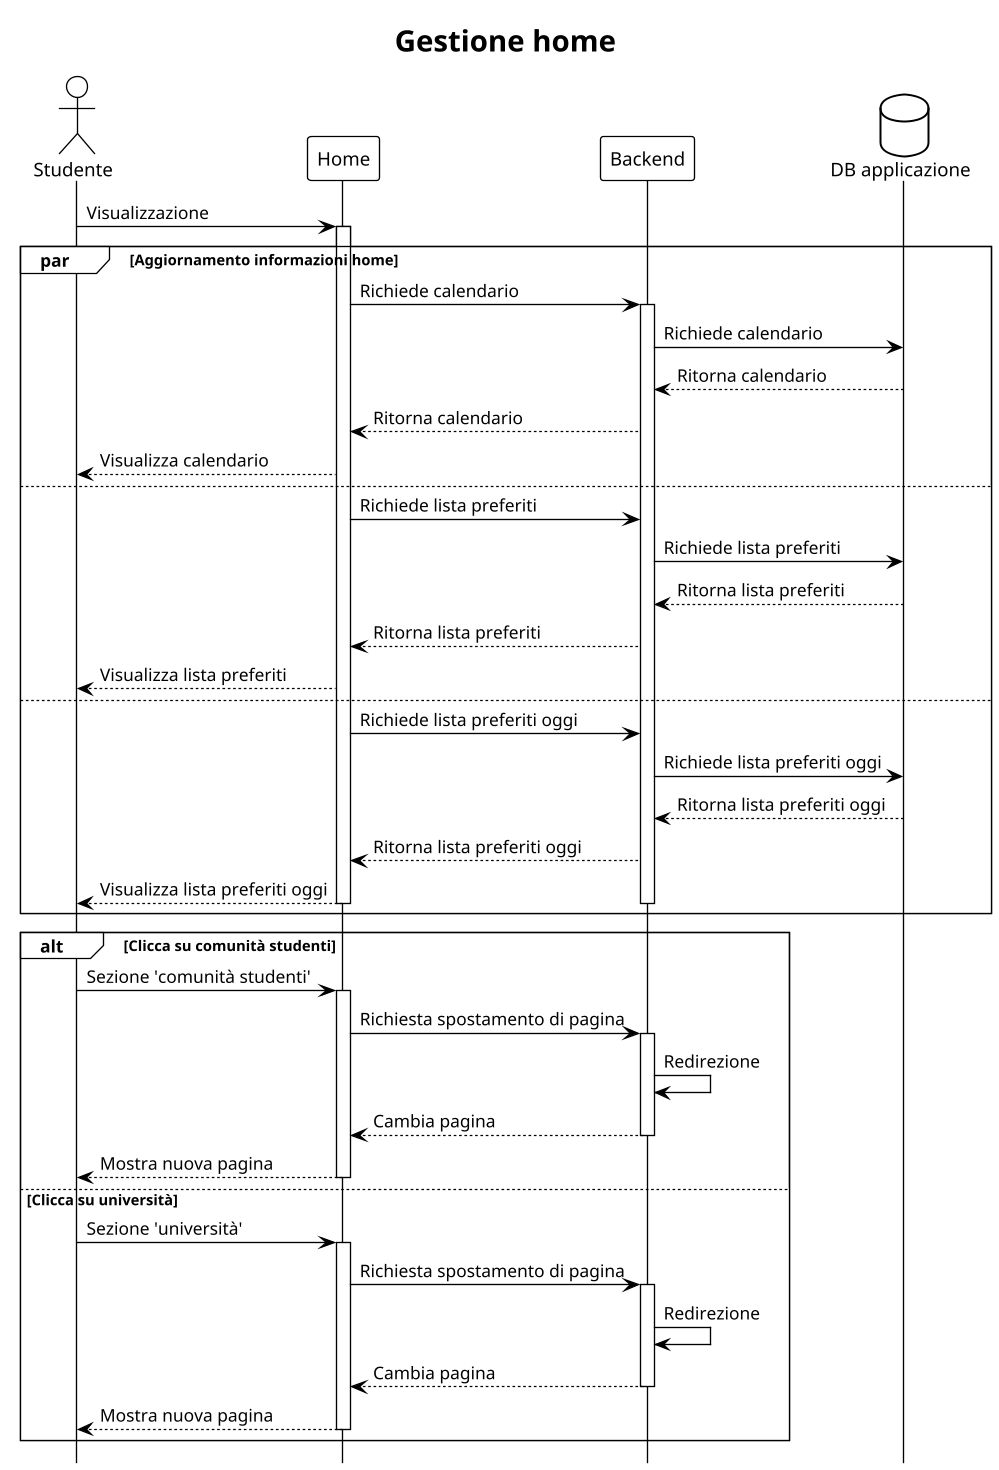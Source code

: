 @startuml
!theme plain
scale 1000 width
hide footbox

title "Gestione home"

actor Studente as S
participant Home as H
participant Backend as B
database "DB applicazione" as A

S -> H : Visualizzazione

par Aggiornamento informazioni home

    activate H

    H -> B : Richiede calendario

    activate B

    B -> A : Richiede calendario
    A --> B : Ritorna calendario
    B --> H : Ritorna calendario
    H --> S : Visualizza calendario

else

    H -> B : Richiede lista preferiti
    B -> A : Richiede lista preferiti
    A --> B : Ritorna lista preferiti
    B --> H : Ritorna lista preferiti
    H --> S : Visualizza lista preferiti

else

    H -> B : Richiede lista preferiti oggi
    B -> A : Richiede lista preferiti oggi
    A --> B : Ritorna lista preferiti oggi
    B --> H : Ritorna lista preferiti oggi
    H --> S : Visualizza lista preferiti oggi
    
    deactivate H
    deactivate B

end

alt Clicca su comunità studenti

S -> H : Sezione 'comunità studenti'

activate H

H -> B : Richiesta spostamento di pagina

activate B

B -> B : Redirezione
B --> H : Cambia pagina

deactivate B

H --> S : Mostra nuova pagina

deactivate H

else Clicca su università

S -> H : Sezione 'università'

activate H

H -> B : Richiesta spostamento di pagina

activate B

B -> B : Redirezione
B --> H : Cambia pagina

deactivate B

H --> S : Mostra nuova pagina

deactivate H

end

@enduml

